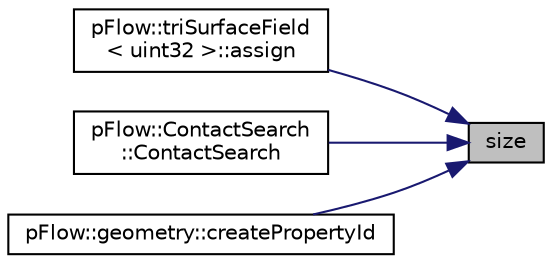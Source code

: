 digraph "size"
{
 // LATEX_PDF_SIZE
  edge [fontname="Helvetica",fontsize="10",labelfontname="Helvetica",labelfontsize="10"];
  node [fontname="Helvetica",fontsize="10",shape=record];
  rankdir="RL";
  Node1 [label="size",height=0.2,width=0.4,color="black", fillcolor="grey75", style="filled", fontcolor="black",tooltip=" "];
  Node1 -> Node2 [dir="back",color="midnightblue",fontsize="10",style="solid",fontname="Helvetica"];
  Node2 [label="pFlow::triSurfaceField\l\< uint32 \>::assign",height=0.2,width=0.4,color="black", fillcolor="white", style="filled",URL="$classpFlow_1_1triSurfaceField.html#a0504546ab3c27dfcc25afc209b8b0b2d",tooltip=" "];
  Node1 -> Node3 [dir="back",color="midnightblue",fontsize="10",style="solid",fontname="Helvetica"];
  Node3 [label="pFlow::ContactSearch\l::ContactSearch",height=0.2,width=0.4,color="black", fillcolor="white", style="filled",URL="$classpFlow_1_1ContactSearch.html#af9dd514cd28edb2b83ffa07d78e89a77",tooltip=" "];
  Node1 -> Node4 [dir="back",color="midnightblue",fontsize="10",style="solid",fontname="Helvetica"];
  Node4 [label="pFlow::geometry::createPropertyId",height=0.2,width=0.4,color="black", fillcolor="white", style="filled",URL="$classpFlow_1_1geometry.html#ae3aee10e229a60266b519d3406bb51a9",tooltip="Find property id of each triangle based on the supplied material name and the surface wall that the t..."];
}
